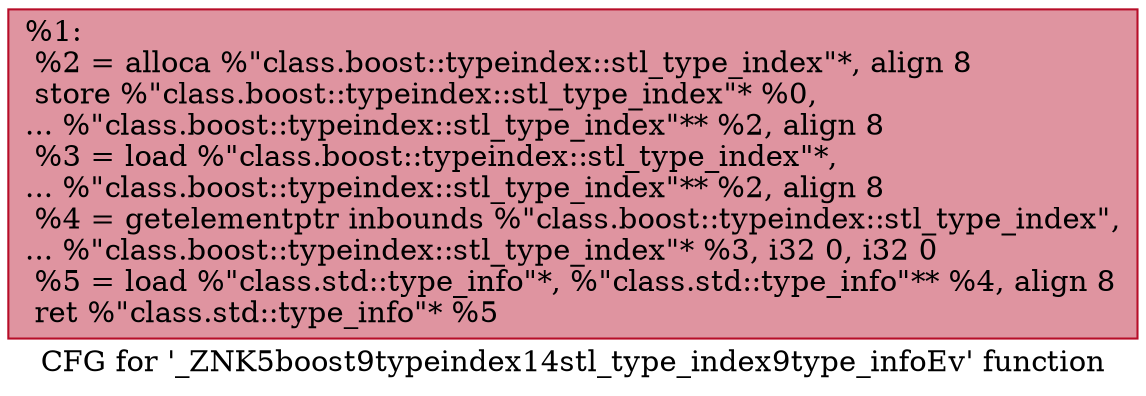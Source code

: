 digraph "CFG for '_ZNK5boost9typeindex14stl_type_index9type_infoEv' function" {
	label="CFG for '_ZNK5boost9typeindex14stl_type_index9type_infoEv' function";

	Node0x55dea68a73b0 [shape=record,color="#b70d28ff", style=filled, fillcolor="#b70d2870",label="{%1:\l  %2 = alloca %\"class.boost::typeindex::stl_type_index\"*, align 8\l  store %\"class.boost::typeindex::stl_type_index\"* %0,\l... %\"class.boost::typeindex::stl_type_index\"** %2, align 8\l  %3 = load %\"class.boost::typeindex::stl_type_index\"*,\l... %\"class.boost::typeindex::stl_type_index\"** %2, align 8\l  %4 = getelementptr inbounds %\"class.boost::typeindex::stl_type_index\",\l... %\"class.boost::typeindex::stl_type_index\"* %3, i32 0, i32 0\l  %5 = load %\"class.std::type_info\"*, %\"class.std::type_info\"** %4, align 8\l  ret %\"class.std::type_info\"* %5\l}"];
}

